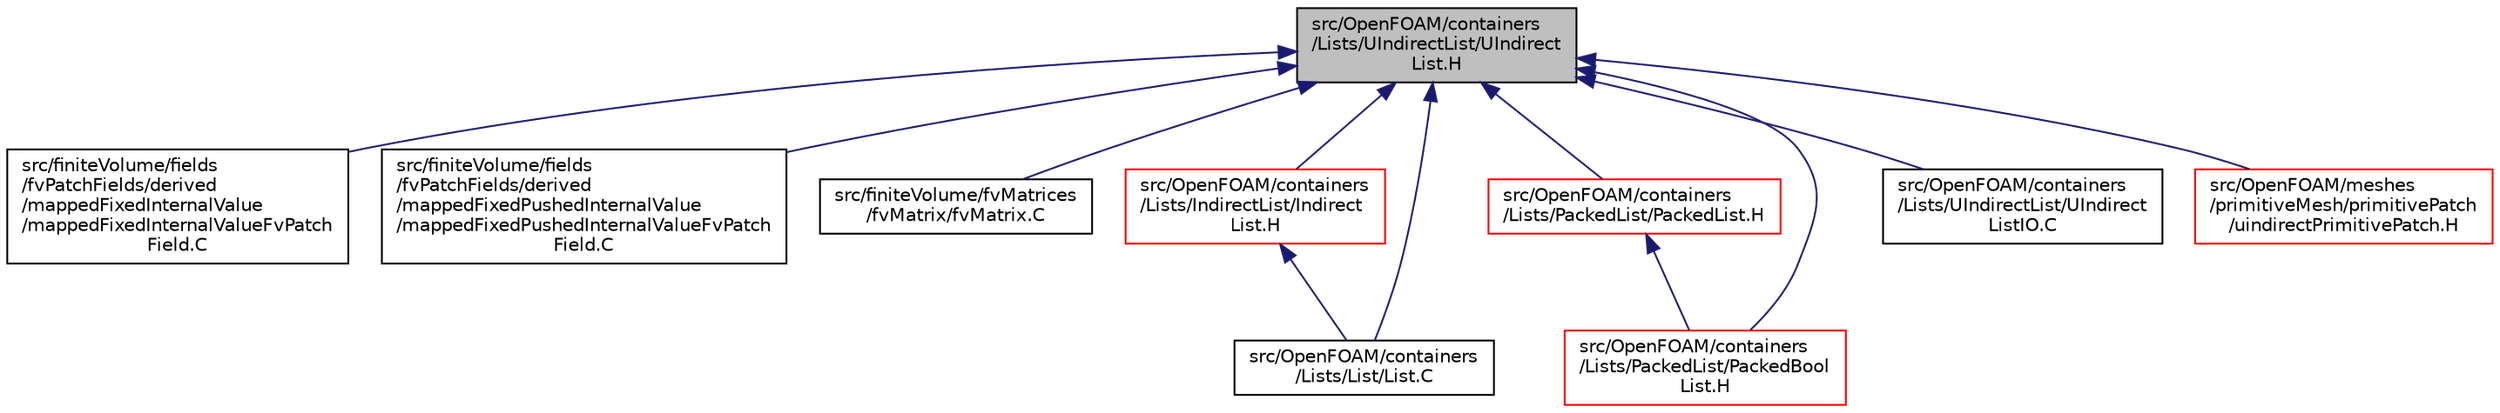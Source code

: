 digraph "src/OpenFOAM/containers/Lists/UIndirectList/UIndirectList.H"
{
  bgcolor="transparent";
  edge [fontname="Helvetica",fontsize="10",labelfontname="Helvetica",labelfontsize="10"];
  node [fontname="Helvetica",fontsize="10",shape=record];
  Node62 [label="src/OpenFOAM/containers\l/Lists/UIndirectList/UIndirect\lList.H",height=0.2,width=0.4,color="black", fillcolor="grey75", style="filled", fontcolor="black"];
  Node62 -> Node63 [dir="back",color="midnightblue",fontsize="10",style="solid",fontname="Helvetica"];
  Node63 [label="src/finiteVolume/fields\l/fvPatchFields/derived\l/mappedFixedInternalValue\l/mappedFixedInternalValueFvPatch\lField.C",height=0.2,width=0.4,color="black",URL="$a02186.html"];
  Node62 -> Node64 [dir="back",color="midnightblue",fontsize="10",style="solid",fontname="Helvetica"];
  Node64 [label="src/finiteVolume/fields\l/fvPatchFields/derived\l/mappedFixedPushedInternalValue\l/mappedFixedPushedInternalValueFvPatch\lField.C",height=0.2,width=0.4,color="black",URL="$a02201.html"];
  Node62 -> Node65 [dir="back",color="midnightblue",fontsize="10",style="solid",fontname="Helvetica"];
  Node65 [label="src/finiteVolume/fvMatrices\l/fvMatrix/fvMatrix.C",height=0.2,width=0.4,color="black",URL="$a03464.html"];
  Node62 -> Node66 [dir="back",color="midnightblue",fontsize="10",style="solid",fontname="Helvetica"];
  Node66 [label="src/OpenFOAM/containers\l/Lists/IndirectList/Indirect\lList.H",height=0.2,width=0.4,color="red",URL="$a09359.html"];
  Node66 -> Node83 [dir="back",color="midnightblue",fontsize="10",style="solid",fontname="Helvetica"];
  Node83 [label="src/OpenFOAM/containers\l/Lists/List/List.C",height=0.2,width=0.4,color="black",URL="$a09365.html"];
  Node62 -> Node83 [dir="back",color="midnightblue",fontsize="10",style="solid",fontname="Helvetica"];
  Node62 -> Node276 [dir="back",color="midnightblue",fontsize="10",style="solid",fontname="Helvetica"];
  Node276 [label="src/OpenFOAM/containers\l/Lists/PackedList/PackedList.H",height=0.2,width=0.4,color="red",URL="$a09407.html"];
  Node276 -> Node352 [dir="back",color="midnightblue",fontsize="10",style="solid",fontname="Helvetica"];
  Node352 [label="src/OpenFOAM/containers\l/Lists/PackedList/PackedBool\lList.H",height=0.2,width=0.4,color="red",URL="$a09398.html"];
  Node62 -> Node352 [dir="back",color="midnightblue",fontsize="10",style="solid",fontname="Helvetica"];
  Node62 -> Node2741 [dir="back",color="midnightblue",fontsize="10",style="solid",fontname="Helvetica"];
  Node2741 [label="src/OpenFOAM/containers\l/Lists/UIndirectList/UIndirect\lListIO.C",height=0.2,width=0.4,color="black",URL="$a09455.html"];
  Node62 -> Node2742 [dir="back",color="midnightblue",fontsize="10",style="solid",fontname="Helvetica"];
  Node2742 [label="src/OpenFOAM/meshes\l/primitiveMesh/primitivePatch\l/uindirectPrimitivePatch.H",height=0.2,width=0.4,color="red",URL="$a12770.html"];
}
